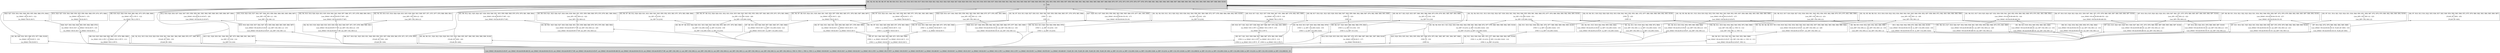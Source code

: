 digraph lattice
{
   // top to bottom
   rankdir=TB;
   concentrate=true;
   edge [dir=back, arrowsize=0.75, color=black];

   // top and bottom concepts
   node [shape=box, peripheries=2, style=filled];
   74 75

   // inner concepts
   node [shape=box, peripheries=1, color=black, style=solid];

   // all concepts
   74 [label="[R1, R2, R3, R4, R5, R6, R7, R8, R9, R10, R11, R12, R13, R14, R15, R16, R17, R18, R19, R20, R21, R22, R23, R24, R25, R26, R27, R28, R29, R30, R31, R32, R33, R34, R35, R36, R37, R38, R39, R40, R41, R42, R43, R44, R45, R46, R47, R48, R49, R50, R51, R52, R53, R54, R55, R56, R57, R58, R59, R60, R61, R62, R63, R64, R65, R66, R67, R68, R69, R70, R71, R72, R73, R74, R75, R76, R77, R78, R79, R80, R81, R82, R83, R84, R85, R86, R87, R88, R89, R90, R91, R92, R93, R94, R95, R96, R97, R98, R99, R100]\nx\n{}  (100)\n|\n{}"]; // top concept
   13 [label="[R3, R6, R26, R32, R53, R69, R72, R77, R84, R100]\nx\n{in_DMAC=00:CD:95:*}  (10)\n|\n{in_DMAC=00:CD:95:*}"];
   21 [label="[R20, R27, R30, R34, R44, R48, R50, R55, R64, R68, R74, R94]\nx\n{in_SMAC=00:01:00:*}  (12)\n|\n{in_SMAC=00:01:00:*}"];
   23 [label="[R8, R18, R25, R28, R39, R49, R60, R62, R73, R79, R86, R89]\nx\n{in_SMAC=00:11:FE:*}  (12)\n|\n{in_SMAC=00:11:FE:*}"];
   28 [label="[R5, R16, R17, R21, R23, R37, R38, R46, R47, R51, R66, R67, R76, R82, R93, R99]\nx\n{in_DMAC=00:11:FE:*}  (16)\n|\n{in_DMAC=00:11:FE:*}"];
   29 [label="[R14, R20, R27, R30, R44, R48, R50, R55, R56, R64, R68, R70, R74, R75, R98]\nx\n{in_DMAC=00:02:00:*}  (15)\n|\n{in_DMAC=00:02:00:*}"];
   31 [label="[R1, R2, R12, R15, R16, R18, R29, R34, R38, R41, R44, R61, R64, R65, R69, R76, R77, R86, R87]\nx\n{VLAN_ID=300}  (19)\n|\n{VLAN_ID=300}"];
   32 [label="[R15, R21, R28, R39, R41, R46, R54, R67, R73, R86, R89, R91, R94, R97]\nx\n{in_DIP=10.1/16}  (14)\n|\n{in_DIP=10.1/16}"];
   36 [label="[R12, R18, R20, R30, R37, R44, R47, R48, R53, R59, R64, R69, R93, R95, R96, R97]\nx\n{out_DIP=192.168.1.2}  (16)\n|\n{out_DIP=192.168.1.2}"];
   37 [label="[R4, R7, R10, R24, R31, R40, R41, R45, R58, R63, R65, R71, R78, R81, R83, R85, R96]\nx\n{in_SMAC=00:02:00:*}  (17)\n|\n{in_SMAC=00:02:00:*}"];
   39 [label="[R1, R4, R7, R10, R13, R20, R27, R30, R31, R40, R44, R45, R50, R58, R64, R65, R71, R74, R78, R83, R96]\nx\n{VNI=1}  (21)\n|\n{VNI=1}"];
   40 [label="[R3, R6, R7, R9, R12, R26, R29, R31, R33, R40, R43, R45, R50, R52, R53, R63, R71, R74, R83, R88, R96]\nx\n{in_SIP=10.2/16}  (21)\n|\n{in_SIP=10.2/16}"];
   41 [label="[R2, R4, R10, R16, R28, R29, R33, R35, R39, R40, R43, R49, R57, R66, R71, R73, R78, R88, R90, R91]\nx\n{out_DMAC=00:AA:00:EF:C7:9F}  (20)\n|\n{out_DMAC=00:AA:00:EF:C7:9F}"];
   42 [label="[R2, R4, R5, R10, R15, R16, R28, R29, R33, R35, R39, R40, R43, R49, R57, R71, R73, R77, R78, R88, R90, R91]\nx\n{out_DIP=192.168.4.2}  (22)\n|\n{out_DIP=192.168.4.2}"];
   43 [label="[R8, R17, R19, R21, R25, R30, R31, R48, R50, R52, R53, R57, R58, R59, R60, R70, R71, R73, R78, R95]\nx\n{VLAN_ID=100}  (20)\n|\n{VLAN_ID=100}"];
   44 [label="[R5, R6, R9, R11, R20, R23, R24, R28, R32, R33, R42, R46, R55, R67, R90, R93, R94, R98, R99, R100]\nx\n{VLAN_ID=200}  (20)\n|\n{VLAN_ID=200}"];
   47 [label="[R3, R9, R12, R21, R25, R26, R27, R30, R38, R46, R51, R53, R59, R68, R69, R70, R74, R79, R81, R89, R94]\nx\n{out_SMAC=00:AA:00:EF:C7:9F}  (21)\n|\n{out_SMAC=00:AA:00:EF:C7:9F}"];
   48 [label="[R17, R28, R33, R37, R48, R54, R56, R62, R63, R64, R65, R66, R75, R77, R91, R93, R99]\nx\n{out_SMAC=00:AA:00:64:CD:19}  (17)\n|\n{out_SMAC=00:AA:00:64:CD:19}"];
   49 [label="[R1, R4, R7, R9, R15, R24, R31, R35, R40, R41, R45, R54, R57, R58, R63, R65, R71, R78, R83, R87, R96, R97]\nx\n{in_DMAC=00:01:00:*}  (22)\n|\n{in_DMAC=00:01:00:*}"];
   50 [label="[R3, R9, R18, R21, R25, R26, R27, R30, R36, R38, R46, R51, R53, R59, R68, R69, R70, R74, R79, R81, R89, R94]\nx\n{out_SIP=192.168.4.2}  (22)\n|\n{out_SIP=192.168.4.2}"];
   51 [label="[R1, R6, R13, R17, R19, R26, R27, R32, R36, R38, R41, R45, R52, R54, R55, R62, R68, R70, R74, R75, R83, R86, R98]\nx\n{out_DIP=192.168.2.2}  (23)\n|\n{out_DIP=192.168.2.2}"];
   52 [label="[R14, R19, R29, R35, R36, R53, R56, R57, R70, R75, R80, R87, R90, R91, R97, R98, R100]\nx\n{in_SMAC=00:00:00:*}  (17)\n|\n{in_SMAC=00:00:00:*}"];
   54 [label="[R5, R8, R17, R23, R25, R35, R57, R60, R62, R66, R68, R75, R76, R79, R81, R85, R87, R93, R98]\nx\n{in_SIP=10.1/16}  (19)\n|\n{in_SIP=10.1/16}"];
   55 [label="[R1, R6, R13, R17, R19, R25, R26, R27, R32, R36, R38, R41, R45, R52, R54, R60, R62, R68, R70, R74, R81, R83, R86, R92]\nx\n{out_DMAC=00:AA:00:89:AB:CD}  (24)\n|\n{out_DMAC=00:AA:00:89:AB:CD}"];
   56 [label="[R3, R6, R7, R9, R12, R26, R29, R31, R32, R33, R34, R35, R40, R43, R45, R52, R53, R56, R57, R63, R65, R70, R71, R74, R83, R96]\nx\n{in_DIP=132.208.13/24}  (26)\n|\n{in_DIP=132.208.13/24}"];
   58 [label="[R1, R2, R5, R6, R8, R11, R13, R16, R19, R22, R32, R34, R40, R42, R43, R49, R52, R55, R57, R58, R60, R82, R83, R84, R86, R88, R98]\nx\n{out_SMAC=00:AA:00:23:45:67}  (27)\n|\n{out_SMAC=00:AA:00:23:45:67}"];
   59 [label="[R28, R29, R33, R37, R44, R48, R54, R56, R62, R63, R64, R65, R66, R75, R77, R78, R91, R93, R99]\nx\n{out_SIP=192.168.3.2}  (19)\n|\n{out_SIP=192.168.3.2}"];
   60 [label="[R5, R8, R17, R18, R21, R23, R25, R28, R38, R46, R47, R49, R59, R60, R62, R66, R67, R76, R82, R86, R89, R93, R99]\nx\n{VNI=2}  (23)\n|\n{VNI=2}"];
   61 [label="[R12, R18, R20, R30, R37, R44, R47, R53, R56, R59, R61, R63, R64, R65, R69, R93, R95, R96, R97, R99]\nx\n{out_DMAC=00:AA:00:23:45:67}  (20)\n|\n{out_DMAC=00:AA:00:23:45:67}"];
   62 [label="[R3, R7, R11, R14, R21, R23, R24, R31, R34, R46, R50, R51, R58, R67, R72, R76, R79, R80, R82, R84, R89, R94, R100]\nx\n{out_DIP=192.168.3.2}  (23)\n|\n{out_DIP=192.168.3.2}"];
   63 [label="[R15, R24, R34, R35, R41, R54, R55, R56, R57, R68, R70, R75, R81, R85, R87, R91, R94, R97, R98]\nx\n{VNI=0}  (19)\n|\n{VNI=0}"];
   65 [label="[R4, R7, R10, R15, R20, R23, R24, R31, R39, R47, R61, R71, R73, R76, R80, R85, R87, R90, R95, R96, R97, R100]\nx\n{out_SMAC=00:AA:00:89:AB:CD}  (22)\n|\n{out_SMAC=00:AA:00:89:AB:CD}"];
   67 [label="[R7, R10, R14, R15, R20, R23, R24, R31, R39, R47, R61, R71, R73, R76, R80, R85, R87, R90, R95, R96, R97, R100]\nx\n{out_SIP=192.168.2.2}  (22)\n|\n{out_SIP=192.168.2.2}"];
   68 [label="[R2, R3, R6, R11, R19, R22, R26, R29, R32, R33, R36, R42, R43, R52, R53, R61, R72, R77, R80, R84, R88, R90, R92, R95, R100]\nx\n{VNI=3}  (25)\n|\n{VNI=3}"];
   69 [label="[R1, R2, R4, R10, R11, R13, R20, R22, R30, R36, R42, R44, R58, R61, R64, R69, R72, R77, R78, R80, R84, R90, R92, R95, R100]\nx\n{in_DIP=10.2/16}  (25)\n|\n{in_DIP=10.2/16}"];
   70 [label="[R1, R2, R5, R6, R8, R11, R13, R16, R19, R22, R32, R34, R40, R42, R43, R45, R49, R50, R52, R57, R58, R60, R72, R82, R83, R84, R86, R88, R98]\nx\n{out_SIP=192.168.1.2}  (29)\n|\n{out_SIP=192.168.1.2}"];
   71 [label="[R4, R7, R10, R13, R14, R22, R35, R36, R37, R45, R49, R54, R56, R63, R66, R72, R75, R79, R80, R82, R83, R84, R85, R89, R97]\nx\n{VLAN_ID=400}  (25)\n|\n{VLAN_ID=400}"];
   72 [label="[R7, R8, R9, R11, R14, R21, R22, R23, R24, R31, R34, R42, R46, R50, R58, R67, R72, R76, R79, R80, R82, R84, R85, R87, R89, R94, R100]\nx\n{out_DMAC=00:AA:00:64:CD:19}  (27)\n|\n{out_DMAC=00:AA:00:64:CD:19}"];
   73 [label="[R1, R2, R4, R10, R11, R13, R19, R22, R24, R27, R30, R36, R41, R42, R44, R48, R55, R58, R61, R64, R69, R72, R77, R78, R80, R84, R90, R92, R94, R95, R100]\nx\n{in_SIP=132.208.13/24}  (31)\n|\n{in_SIP=132.208.13/24}"];
   1 [label="[R1, R2, R11, R13, R19, R22, R42, R55, R58, R84]\nx\n{out_SMAC=00:AA:00:23:45:67, in_SIP=132.208.13/24}  (10)\n|\n{out_SMAC=00:AA:00:23:45:67, in_SIP=132.208.13/24}"];
   2 [label="[R1, R4, R10, R13, R20, R30, R44, R58, R64, R78]\nx\n{VNI=1, in_DIP=10.2/16}  (10)\n|\n{VNI=1, in_DIP=10.2/16}"];
   3 [label="[R1, R2, R11, R13, R19, R22, R42, R58, R72, R84]\nx\n{out_SIP=192.168.1.2, in_SIP=132.208.13/24}  (10)\n|\n{out_SIP=192.168.1.2, in_SIP=132.208.13/24}"];
   4 [label="[R1, R4, R10, R13, R27, R30, R44, R58, R64, R78]\nx\n{VNI=1, in_SIP=132.208.13/24}  (10)\n|\n{VNI=1, in_SIP=132.208.13/24}"];
   5 [label="[R1, R6, R13, R19, R32, R45, R52, R60, R83, R86]\nx\n{out_DMAC=00:AA:00:89:AB:CD, out_SIP=192.168.1.2}  (10)\n|\n{out_DMAC=00:AA:00:89:AB:CD, out_SIP=192.168.1.2}"];
   7 [label="[R5, R8, R17, R23, R25, R60, R62, R66, R76, R93]\nx\n{VNI=2, in_SIP=10.1/16}  (10)\n|\n{VNI=2, in_SIP=10.1/16}"];
   8 [label="[R1, R6, R13, R19, R32, R45, R52, R83, R86, R98]\nx\n{out_DIP=192.168.2.2, out_SIP=192.168.1.2}  (10)\n|\n{out_DIP=192.168.2.2, out_SIP=192.168.1.2}"];
   9 [label="[R1, R6, R13, R19, R32, R52, R55, R83, R86, R98]\nx\n{out_SMAC=00:AA:00:23:45:67, out_DIP=192.168.2.2}  (10)\n|\n{out_SMAC=00:AA:00:23:45:67, out_DIP=192.168.2.2}"];
   10 [label="[R8, R11, R22, R34, R42, R50, R58, R72, R82, R84]\nx\n{out_DMAC=00:AA:00:64:CD:19, out_SIP=192.168.1.2}  (10)\n|\n{out_DMAC=00:AA:00:64:CD:19, out_SIP=192.168.1.2}"];
   11 [label="[R2, R6, R11, R19, R22, R32, R42, R43, R52, R72, R84, R88]\nx\n{out_SIP=192.168.1.2, VNI=3}  (12)\n|\n{out_SIP=192.168.1.2, VNI=3}"];
   12 [label="[R20, R27, R30, R44, R48, R50, R55, R64, R68, R74]\nx\n{in_SMAC=00:01:00:*, in_DMAC=00:02:00:*}  (10)\n|\n{in_SMAC=00:01:00:*, in_DMAC=00:02:00:*}"];
   14 [label="[R7, R14, R23, R24, R31, R76, R80, R85, R87, R100]\nx\n{out_DMAC=00:AA:00:64:CD:19, out_SIP=192.168.2.2}  (10)\n|\n{out_DMAC=00:AA:00:64:CD:19, out_SIP=192.168.2.2}"];
   15 [label="[R8, R18, R25, R28, R49, R60, R62, R73, R79, R86, R89]\nx\n{in_SMAC=00:11:FE:*, in_DMAC=00:11:FF:*}  (11)\n|\n{in_DMAC=00:11:FF:*}"];
   17 [label="[R1, R4, R7, R31, R40, R45, R58, R65, R71, R78, R83, R96]\nx\n{VNI=1, in_DMAC=00:01:00:*}  (12)\n|\n{VNI=1, in_DMAC=00:01:00:*}"];
   18 [label="[R11, R22, R24, R42, R58, R72, R80, R84, R94, R100]\nx\n{out_DMAC=00:AA:00:64:CD:19, in_SIP=132.208.13/24}  (10)\n|\n{out_DMAC=00:AA:00:64:CD:19, in_SIP=132.208.13/24}"];
   19 [label="[R4, R7, R10, R31, R40, R45, R58, R65, R71, R78, R83, R96]\nx\n{VNI=1, in_SMAC=00:02:00:*}  (12)\n|\n{VNI=1, in_SMAC=00:02:00:*}"];
   20 [label="[R7, R9, R31, R35, R40, R45, R57, R63, R65, R71, R83, R96]\nx\n{in_DMAC=00:01:00:*, in_DIP=132.208.13/24}  (12)\n|\n{in_DMAC=00:01:00:*, in_DIP=132.208.13/24}"];
   22 [label="[R7, R14, R22, R72, R79, R80, R82, R84, R85, R89]\nx\n{out_DMAC=00:AA:00:64:CD:19, VLAN_ID=400}  (10)\n|\n{out_DMAC=00:AA:00:64:CD:19, VLAN_ID=400}"];
   25 [label="[R4, R7, R24, R31, R40, R41, R45, R58, R63, R65, R71, R78, R83, R96]\nx\n{in_SMAC=00:02:00:*, in_DMAC=00:01:00:*}  (14)\n|\n{in_SMAC=00:02:00:*, in_DMAC=00:01:00:*}"];
   26 [label="[R5, R16, R17, R21, R23, R37, R38, R46, R47, R66, R67, R76, R82, R93, R99]\nx\n{in_SMAC=00:11:FF:*, in_DMAC=00:11:FE:*}  (15)\n|\n{in_SMAC=00:11:FF:*}"];
   27 [label="[R3, R6, R7, R9, R12, R26, R29, R31, R33, R40, R43, R45, R52, R53, R63, R71, R74, R83, R96]\nx\n{in_DIP=132.208.13/24, in_SIP=10.2/16}  (19)\n|\n{in_DIP=132.208.13/24, in_SIP=10.2/16}"];
   30 [label="[R12, R18, R20, R30, R37, R44, R47, R53, R59, R64, R69, R93, R95, R96, R97]\nx\n{out_DMAC=00:AA:00:23:45:67, out_DIP=192.168.1.2}  (15)\n|\n{out_DMAC=00:AA:00:23:45:67, out_DIP=192.168.1.2}"];
   33 [label="[R1, R6, R13, R17, R19, R26, R27, R32, R36, R38, R41, R45, R52, R54, R62, R68, R70, R74, R83, R86]\nx\n{out_DMAC=00:AA:00:89:AB:CD, out_DIP=192.168.2.2}  (20)\n|\n{out_DMAC=00:AA:00:89:AB:CD, out_DIP=192.168.2.2}"];
   35 [label="[R2, R4, R10, R16, R28, R29, R33, R35, R39, R40, R43, R49, R57, R71, R73, R78, R88, R90, R91]\nx\n{out_DMAC=00:AA:00:EF:C7:9F, out_DIP=192.168.4.2}  (19)\n|\n{out_DMAC=00:AA:00:EF:C7:9F, out_DIP=192.168.4.2}"];
   38 [label="[R2, R11, R19, R22, R36, R42, R61, R72, R77, R80, R84, R90, R92, R95, R100]\nx\n{VNI=3, in_SIP=132.208.13/24}  (15)\n|\n{VNI=3, in_SIP=132.208.13/24}"];
   45 [label="[R28, R33, R37, R48, R54, R56, R62, R63, R64, R65, R66, R75, R77, R91, R93, R99]\nx\n{out_SMAC=00:AA:00:64:CD:19, out_SIP=192.168.3.2}  (16)\n|\n{out_SMAC=00:AA:00:64:CD:19, out_SIP=192.168.3.2}"];
   46 [label="[R3, R9, R21, R25, R26, R27, R30, R38, R46, R51, R53, R59, R68, R69, R70, R74, R79, R81, R89, R94]\nx\n{out_SMAC=00:AA:00:EF:C7:9F, out_SIP=192.168.4.2}  (20)\n|\n{out_SMAC=00:AA:00:EF:C7:9F, out_SIP=192.168.4.2}"];
   53 [label="[R1, R2, R5, R6, R8, R11, R13, R16, R19, R22, R32, R34, R40, R42, R43, R49, R52, R57, R58, R60, R82, R83, R84, R86, R88, R98]\nx\n{out_SMAC=00:AA:00:23:45:67, out_SIP=192.168.1.2}  (26)\n|\n{out_SMAC=00:AA:00:23:45:67, out_SIP=192.168.1.2}"];
   57 [label="[R7, R11, R14, R21, R23, R24, R31, R34, R46, R50, R58, R67, R72, R76, R79, R80, R82, R84, R89, R94, R100]\nx\n{out_DMAC=00:AA:00:64:CD:19, out_DIP=192.168.3.2}  (21)\n|\n{out_DMAC=00:AA:00:64:CD:19, out_DIP=192.168.3.2}"];
   64 [label="[R7, R10, R15, R20, R23, R24, R31, R39, R47, R61, R71, R73, R76, R80, R85, R87, R90, R95, R96, R97, R100]\nx\n{out_SMAC=00:AA:00:89:AB:CD, out_SIP=192.168.2.2}  (21)\n|\n{out_SMAC=00:AA:00:89:AB:CD, out_SIP=192.168.2.2}"];
   66 [label="[R1, R2, R4, R10, R11, R13, R22, R30, R36, R42, R44, R58, R61, R64, R69, R72, R77, R78, R80, R84, R90, R92, R95, R100]\nx\n{in_DIP=10.2/16, in_SIP=132.208.13/24}  (24)\n|\n{in_DIP=10.2/16, in_SIP=132.208.13/24}"];
   6 [label="[R2, R6, R11, R19, R22, R32, R42, R43, R52, R84, R88]\nx\n{out_SMAC=00:AA:00:23:45:67, out_SIP=192.168.1.2, VNI=3}  (11)\n|\n{out_SMAC=00:AA:00:23:45:67, VNI=3}"];
   16 [label="[R4, R7, R31, R40, R45, R58, R65, R71, R78, R83, R96]\nx\n{VNI=1, in_SMAC=00:02:00:*, in_DMAC=00:01:00:*}  (11)\n|\n{VNI=1, in_SMAC=00:02:00:*, in_DMAC=00:01:00:*}"];
   24 [label="[R5, R17, R21, R23, R38, R46, R47, R66, R67, R76, R82, R93, R99]\nx\n{VNI=2, in_SMAC=00:11:FF:*, in_DMAC=00:11:FE:*}  (13)\n|\n{VNI=2, in_SMAC=00:11:FF:*}  #  {VNI=2, in_DMAC=00:11:FE:*}"];
   34 [label="[R2, R11, R22, R36, R42, R61, R72, R77, R80, R84, R90, R92, R95, R100]\nx\n{VNI=3, in_DIP=10.2/16, in_SIP=132.208.13/24}  (14)\n|\n{VNI=3, in_DIP=10.2/16}"];
   75 [label="[]\nx\n{out_SMAC=00:AA:00:23:45:67, out_SMAC=00:AA:00:89:AB:CD, out_SMAC=00:AA:00:64:CD:19, out_SMAC=00:AA:00:EF:C7:9F, out_DMAC=00:AA:00:23:45:67, out_DMAC=00:AA:00:89:AB:CD, out_DMAC=00:AA:00:64:CD:19, out_DMAC=00:AA:00:EF:C7:9F, out_DIP=192.168.1.2, out_DIP=192.168.2.2, out_DIP=192.168.3.2, out_DIP=192.168.4.2, out_SIP=192.168.1.2, out_SIP=192.168.2.2, out_SIP=192.168.3.2, out_SIP=192.168.4.2, VNI=0, VNI=1, VNI=2, VNI=3, in_SMAC=00:00:00:*, in_SMAC=00:01:00:*, in_SMAC=00:02:00:*, in_SMAC=00:11:FE:*, in_SMAC=00:11:FF:*, in_SMAC=00:CD:95:*, in_SMAC=00:FE:00:*, in_SMAC=00:AB:00:*, in_DMAC=00:00:00:*, in_DMAC=00:01:00:*, in_DMAC=00:02:00:*, in_DMAC=00:11:FE:*, in_DMAC=00:11:FF:*, in_DMAC=00:CD:95:*, in_DMAC=00:FE:00:*, in_DMAC=00:AB:00:*, VLAN_ID=100, VLAN_ID=200, VLAN_ID=300, VLAN_ID=400, in_DIP=10.1/16, in_DIP=132.208.13/24, in_DIP=132.208.13/26, in_DIP=10.2/16, in_DIP=132.193.123/20, in_DIP=132.208/16, in_SIP=10.1/16, in_SIP=132.208.13/24, in_SIP=132.208.13/26, in_SIP=10.2/16, in_SIP=132.193.123/20, in_SIP=132.208/16}  (0)"]; // bottom concept

   // links between the concepts
   74 -> 71;
   74 -> 13;
   74 -> 32;
   74 -> 65;
   74 -> 51;
   74 -> 47;
   74 -> 63;
   74 -> 68;
   74 -> 49;
   74 -> 73;
   74 -> 54;
   74 -> 50;
   74 -> 31;
   74 -> 29;
   74 -> 39;
   74 -> 41;
   74 -> 37;
   74 -> 40;
   74 -> 56;
   74 -> 48;
   74 -> 67;
   74 -> 23;
   74 -> 58;
   74 -> 60;
   74 -> 21;
   74 -> 42;
   74 -> 55;
   74 -> 59;
   74 -> 62;
   74 -> 36;
   74 -> 44;
   74 -> 52;
   74 -> 43;
   74 -> 69;
   74 -> 70;
   74 -> 28;
   74 -> 72;
   74 -> 61;
   13 -> 75;
   21 -> 12;
   23 -> 15;
   28 -> 26;
   29 -> 12;
   31 -> 75;
   32 -> 75;
   36 -> 30;
   37 -> 25;
   37 -> 19;
   39 -> 2;
   39 -> 17;
   39 -> 19;
   39 -> 4;
   40 -> 27;
   41 -> 35;
   42 -> 35;
   43 -> 75;
   44 -> 75;
   47 -> 46;
   48 -> 45;
   49 -> 17;
   49 -> 20;
   49 -> 25;
   50 -> 46;
   51 -> 8;
   51 -> 33;
   51 -> 9;
   52 -> 75;
   54 -> 7;
   55 -> 33;
   55 -> 5;
   56 -> 27;
   56 -> 20;
   58 -> 53;
   58 -> 1;
   58 -> 9;
   59 -> 45;
   60 -> 24;
   60 -> 7;
   61 -> 30;
   62 -> 57;
   63 -> 75;
   65 -> 64;
   67 -> 64;
   67 -> 14;
   68 -> 11;
   68 -> 38;
   69 -> 2;
   69 -> 66;
   70 -> 10;
   70 -> 8;
   70 -> 3;
   70 -> 5;
   70 -> 11;
   70 -> 53;
   71 -> 22;
   72 -> 22;
   72 -> 18;
   72 -> 10;
   72 -> 57;
   72 -> 14;
   73 -> 18;
   73 -> 3;
   73 -> 38;
   73 -> 1;
   73 -> 4;
   73 -> 66;
   1 -> 75;
   2 -> 75;
   3 -> 75;
   4 -> 75;
   5 -> 75;
   7 -> 75;
   8 -> 75;
   9 -> 75;
   10 -> 75;
   11 -> 6;
   12 -> 75;
   14 -> 75;
   15 -> 75;
   17 -> 16;
   18 -> 75;
   19 -> 16;
   20 -> 75;
   22 -> 75;
   25 -> 16;
   26 -> 24;
   27 -> 75;
   30 -> 75;
   33 -> 75;
   35 -> 75;
   38 -> 34;
   45 -> 75;
   46 -> 75;
   53 -> 6;
   57 -> 75;
   64 -> 75;
   66 -> 34;
   6 -> 75;
   16 -> 75;
   24 -> 75;
   34 -> 75;
}
